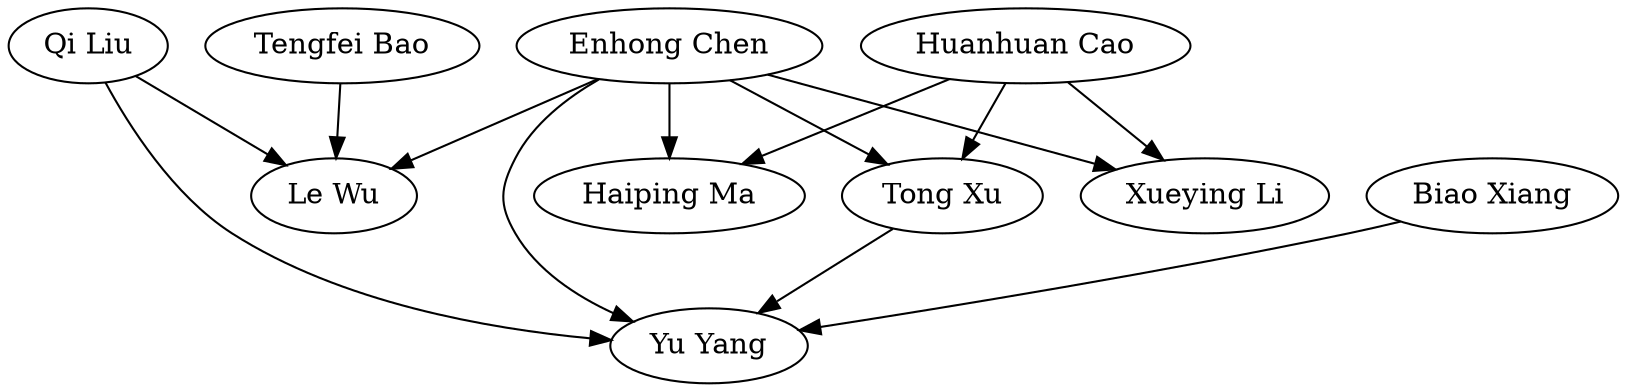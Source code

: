 strict digraph G{
"Biao Xiang" -> "Yu Yang"
"Enhong Chen" -> "Haiping Ma"
"Qi Liu" -> "Le Wu"
"Huanhuan Cao" -> "Tong Xu"
"Huanhuan Cao" -> "Haiping Ma"
"Enhong Chen" -> "Le Wu"
"Enhong Chen" -> "Yu Yang"
"Qi Liu" -> "Yu Yang"
"Tengfei Bao" -> "Le Wu"
"Enhong Chen" -> "Tong Xu"
"Tong Xu" -> "Yu Yang"
"Enhong Chen" -> "Xueying Li"
"Huanhuan Cao" -> "Xueying Li"
}